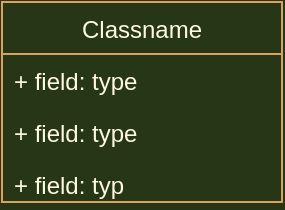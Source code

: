 <mxfile version="13.8.1" type="github">
  <diagram id="C5RBs43oDa-KdzZeNtuy" name="Page-1">
    <mxGraphModel dx="866" dy="522" grid="1" gridSize="10" guides="1" tooltips="1" connect="1" arrows="1" fold="1" page="1" pageScale="1" pageWidth="827" pageHeight="1169" background="#283618" math="0" shadow="0">
      <root>
        <mxCell id="WIyWlLk6GJQsqaUBKTNV-0" />
        <mxCell id="WIyWlLk6GJQsqaUBKTNV-1" parent="WIyWlLk6GJQsqaUBKTNV-0" />
        <mxCell id="TBJkVVZve7bnocP8HizQ-0" value="Classname" style="swimlane;fontStyle=0;childLayout=stackLayout;horizontal=1;startSize=26;fillColor=none;horizontalStack=0;resizeParent=1;resizeParentMax=0;resizeLast=0;collapsible=1;marginBottom=0;strokeColor=#DDA15E;fontColor=#FEFAE0;" vertex="1" parent="WIyWlLk6GJQsqaUBKTNV-1">
          <mxGeometry x="20" y="70" width="140" height="100" as="geometry">
            <mxRectangle x="20" y="70" width="90" height="26" as="alternateBounds" />
          </mxGeometry>
        </mxCell>
        <mxCell id="TBJkVVZve7bnocP8HizQ-1" value="+ field: type" style="text;strokeColor=none;fillColor=none;align=left;verticalAlign=top;spacingLeft=4;spacingRight=4;overflow=hidden;rotatable=0;points=[[0,0.5],[1,0.5]];portConstraint=eastwest;fontColor=#FEFAE0;" vertex="1" parent="TBJkVVZve7bnocP8HizQ-0">
          <mxGeometry y="26" width="140" height="26" as="geometry" />
        </mxCell>
        <mxCell id="TBJkVVZve7bnocP8HizQ-2" value="+ field: type" style="text;strokeColor=none;fillColor=none;align=left;verticalAlign=top;spacingLeft=4;spacingRight=4;overflow=hidden;rotatable=0;points=[[0,0.5],[1,0.5]];portConstraint=eastwest;fontColor=#FEFAE0;" vertex="1" parent="TBJkVVZve7bnocP8HizQ-0">
          <mxGeometry y="52" width="140" height="26" as="geometry" />
        </mxCell>
        <mxCell id="TBJkVVZve7bnocP8HizQ-3" value="+ field: typ" style="text;strokeColor=none;fillColor=none;align=left;verticalAlign=top;spacingLeft=4;spacingRight=4;overflow=hidden;rotatable=0;points=[[0,0.5],[1,0.5]];portConstraint=eastwest;fontColor=#FEFAE0;" vertex="1" parent="TBJkVVZve7bnocP8HizQ-0">
          <mxGeometry y="78" width="140" height="22" as="geometry" />
        </mxCell>
      </root>
    </mxGraphModel>
  </diagram>
</mxfile>
